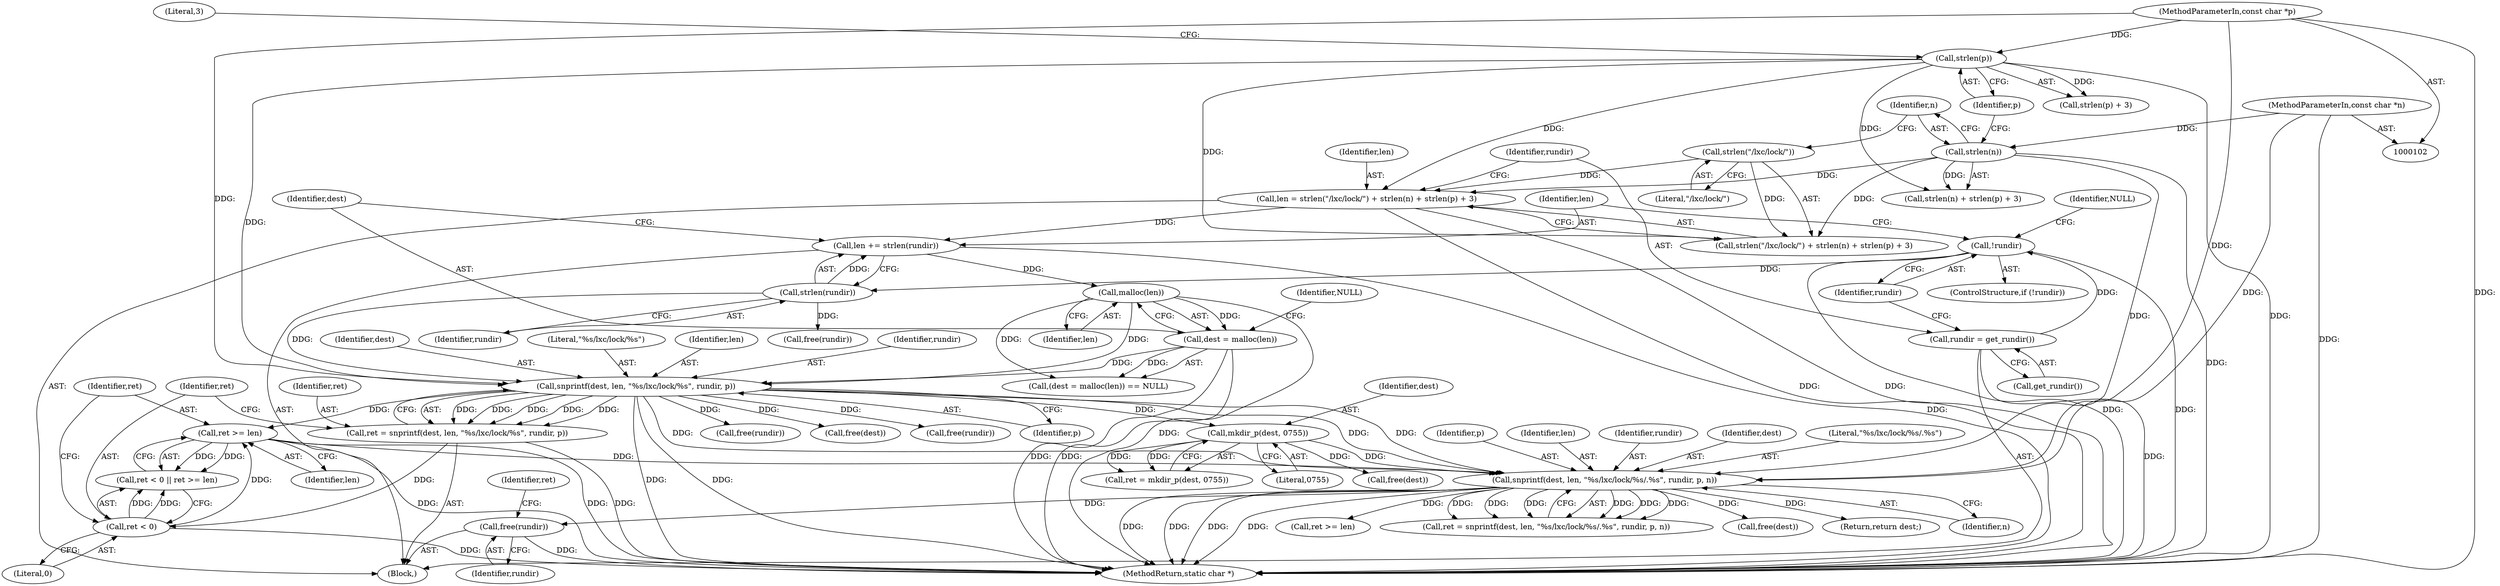 digraph "0_lxc_72cf81f6a3404e35028567db2c99a90406e9c6e6@API" {
"1000194" [label="(Call,free(rundir))"];
"1000187" [label="(Call,snprintf(dest, len, \"%s/lxc/lock/%s/.%s\", rundir, p, n))"];
"1000171" [label="(Call,mkdir_p(dest, 0755))"];
"1000148" [label="(Call,snprintf(dest, len, \"%s/lxc/lock/%s\", rundir, p))"];
"1000136" [label="(Call,dest = malloc(len))"];
"1000138" [label="(Call,malloc(len))"];
"1000130" [label="(Call,len += strlen(rundir))"];
"1000132" [label="(Call,strlen(rundir))"];
"1000126" [label="(Call,!rundir)"];
"1000122" [label="(Call,rundir = get_rundir())"];
"1000110" [label="(Call,len = strlen(\"/lxc/lock/\") + strlen(n) + strlen(p) + 3)"];
"1000113" [label="(Call,strlen(\"/lxc/lock/\"))"];
"1000116" [label="(Call,strlen(n))"];
"1000104" [label="(MethodParameterIn,const char *n)"];
"1000119" [label="(Call,strlen(p))"];
"1000103" [label="(MethodParameterIn,const char *p)"];
"1000159" [label="(Call,ret >= len)"];
"1000156" [label="(Call,ret < 0)"];
"1000146" [label="(Call,ret = snprintf(dest, len, \"%s/lxc/lock/%s\", rundir, p))"];
"1000116" [label="(Call,strlen(n))"];
"1000201" [label="(Call,ret >= len)"];
"1000105" [label="(Block,)"];
"1000185" [label="(Call,ret = snprintf(dest, len, \"%s/lxc/lock/%s/.%s\", rundir, p, n))"];
"1000179" [label="(Call,free(dest))"];
"1000181" [label="(Call,free(rundir))"];
"1000112" [label="(Call,strlen(\"/lxc/lock/\") + strlen(n) + strlen(p) + 3)"];
"1000126" [label="(Call,!rundir)"];
"1000114" [label="(Literal,\"/lxc/lock/\")"];
"1000131" [label="(Identifier,len)"];
"1000124" [label="(Call,get_rundir())"];
"1000163" [label="(Call,free(dest))"];
"1000171" [label="(Call,mkdir_p(dest, 0755))"];
"1000118" [label="(Call,strlen(p) + 3)"];
"1000129" [label="(Identifier,NULL)"];
"1000127" [label="(Identifier,rundir)"];
"1000191" [label="(Identifier,rundir)"];
"1000159" [label="(Call,ret >= len)"];
"1000138" [label="(Call,malloc(len))"];
"1000149" [label="(Identifier,dest)"];
"1000160" [label="(Identifier,ret)"];
"1000188" [label="(Identifier,dest)"];
"1000142" [label="(Call,free(rundir))"];
"1000110" [label="(Call,len = strlen(\"/lxc/lock/\") + strlen(n) + strlen(p) + 3)"];
"1000190" [label="(Literal,\"%s/lxc/lock/%s/.%s\")"];
"1000187" [label="(Call,snprintf(dest, len, \"%s/lxc/lock/%s/.%s\", rundir, p, n))"];
"1000169" [label="(Call,ret = mkdir_p(dest, 0755))"];
"1000119" [label="(Call,strlen(p))"];
"1000140" [label="(Identifier,NULL)"];
"1000205" [label="(Call,free(dest))"];
"1000199" [label="(Identifier,ret)"];
"1000125" [label="(ControlStructure,if (!rundir))"];
"1000158" [label="(Literal,0)"];
"1000151" [label="(Literal,\"%s/lxc/lock/%s\")"];
"1000130" [label="(Call,len += strlen(rundir))"];
"1000156" [label="(Call,ret < 0)"];
"1000172" [label="(Identifier,dest)"];
"1000150" [label="(Identifier,len)"];
"1000133" [label="(Identifier,rundir)"];
"1000135" [label="(Call,(dest = malloc(len)) == NULL)"];
"1000165" [label="(Call,free(rundir))"];
"1000209" [label="(Return,return dest;)"];
"1000117" [label="(Identifier,n)"];
"1000122" [label="(Call,rundir = get_rundir())"];
"1000123" [label="(Identifier,rundir)"];
"1000147" [label="(Identifier,ret)"];
"1000148" [label="(Call,snprintf(dest, len, \"%s/lxc/lock/%s\", rundir, p))"];
"1000193" [label="(Identifier,n)"];
"1000152" [label="(Identifier,rundir)"];
"1000211" [label="(MethodReturn,static char *)"];
"1000192" [label="(Identifier,p)"];
"1000153" [label="(Identifier,p)"];
"1000173" [label="(Literal,0755)"];
"1000104" [label="(MethodParameterIn,const char *n)"];
"1000115" [label="(Call,strlen(n) + strlen(p) + 3)"];
"1000103" [label="(MethodParameterIn,const char *p)"];
"1000157" [label="(Identifier,ret)"];
"1000111" [label="(Identifier,len)"];
"1000195" [label="(Identifier,rundir)"];
"1000139" [label="(Identifier,len)"];
"1000189" [label="(Identifier,len)"];
"1000146" [label="(Call,ret = snprintf(dest, len, \"%s/lxc/lock/%s\", rundir, p))"];
"1000194" [label="(Call,free(rundir))"];
"1000132" [label="(Call,strlen(rundir))"];
"1000137" [label="(Identifier,dest)"];
"1000121" [label="(Literal,3)"];
"1000113" [label="(Call,strlen(\"/lxc/lock/\"))"];
"1000161" [label="(Identifier,len)"];
"1000136" [label="(Call,dest = malloc(len))"];
"1000155" [label="(Call,ret < 0 || ret >= len)"];
"1000120" [label="(Identifier,p)"];
"1000194" -> "1000105"  [label="AST: "];
"1000194" -> "1000195"  [label="CFG: "];
"1000195" -> "1000194"  [label="AST: "];
"1000199" -> "1000194"  [label="CFG: "];
"1000194" -> "1000211"  [label="DDG: "];
"1000187" -> "1000194"  [label="DDG: "];
"1000187" -> "1000185"  [label="AST: "];
"1000187" -> "1000193"  [label="CFG: "];
"1000188" -> "1000187"  [label="AST: "];
"1000189" -> "1000187"  [label="AST: "];
"1000190" -> "1000187"  [label="AST: "];
"1000191" -> "1000187"  [label="AST: "];
"1000192" -> "1000187"  [label="AST: "];
"1000193" -> "1000187"  [label="AST: "];
"1000185" -> "1000187"  [label="CFG: "];
"1000187" -> "1000211"  [label="DDG: "];
"1000187" -> "1000211"  [label="DDG: "];
"1000187" -> "1000211"  [label="DDG: "];
"1000187" -> "1000211"  [label="DDG: "];
"1000187" -> "1000185"  [label="DDG: "];
"1000187" -> "1000185"  [label="DDG: "];
"1000187" -> "1000185"  [label="DDG: "];
"1000187" -> "1000185"  [label="DDG: "];
"1000187" -> "1000185"  [label="DDG: "];
"1000187" -> "1000185"  [label="DDG: "];
"1000171" -> "1000187"  [label="DDG: "];
"1000148" -> "1000187"  [label="DDG: "];
"1000148" -> "1000187"  [label="DDG: "];
"1000148" -> "1000187"  [label="DDG: "];
"1000159" -> "1000187"  [label="DDG: "];
"1000103" -> "1000187"  [label="DDG: "];
"1000116" -> "1000187"  [label="DDG: "];
"1000104" -> "1000187"  [label="DDG: "];
"1000187" -> "1000201"  [label="DDG: "];
"1000187" -> "1000205"  [label="DDG: "];
"1000187" -> "1000209"  [label="DDG: "];
"1000171" -> "1000169"  [label="AST: "];
"1000171" -> "1000173"  [label="CFG: "];
"1000172" -> "1000171"  [label="AST: "];
"1000173" -> "1000171"  [label="AST: "];
"1000169" -> "1000171"  [label="CFG: "];
"1000171" -> "1000169"  [label="DDG: "];
"1000171" -> "1000169"  [label="DDG: "];
"1000148" -> "1000171"  [label="DDG: "];
"1000171" -> "1000179"  [label="DDG: "];
"1000148" -> "1000146"  [label="AST: "];
"1000148" -> "1000153"  [label="CFG: "];
"1000149" -> "1000148"  [label="AST: "];
"1000150" -> "1000148"  [label="AST: "];
"1000151" -> "1000148"  [label="AST: "];
"1000152" -> "1000148"  [label="AST: "];
"1000153" -> "1000148"  [label="AST: "];
"1000146" -> "1000148"  [label="CFG: "];
"1000148" -> "1000211"  [label="DDG: "];
"1000148" -> "1000211"  [label="DDG: "];
"1000148" -> "1000146"  [label="DDG: "];
"1000148" -> "1000146"  [label="DDG: "];
"1000148" -> "1000146"  [label="DDG: "];
"1000148" -> "1000146"  [label="DDG: "];
"1000148" -> "1000146"  [label="DDG: "];
"1000136" -> "1000148"  [label="DDG: "];
"1000138" -> "1000148"  [label="DDG: "];
"1000132" -> "1000148"  [label="DDG: "];
"1000119" -> "1000148"  [label="DDG: "];
"1000103" -> "1000148"  [label="DDG: "];
"1000148" -> "1000159"  [label="DDG: "];
"1000148" -> "1000163"  [label="DDG: "];
"1000148" -> "1000165"  [label="DDG: "];
"1000148" -> "1000181"  [label="DDG: "];
"1000136" -> "1000135"  [label="AST: "];
"1000136" -> "1000138"  [label="CFG: "];
"1000137" -> "1000136"  [label="AST: "];
"1000138" -> "1000136"  [label="AST: "];
"1000140" -> "1000136"  [label="CFG: "];
"1000136" -> "1000211"  [label="DDG: "];
"1000136" -> "1000211"  [label="DDG: "];
"1000136" -> "1000135"  [label="DDG: "];
"1000138" -> "1000136"  [label="DDG: "];
"1000138" -> "1000139"  [label="CFG: "];
"1000139" -> "1000138"  [label="AST: "];
"1000138" -> "1000211"  [label="DDG: "];
"1000138" -> "1000135"  [label="DDG: "];
"1000130" -> "1000138"  [label="DDG: "];
"1000130" -> "1000105"  [label="AST: "];
"1000130" -> "1000132"  [label="CFG: "];
"1000131" -> "1000130"  [label="AST: "];
"1000132" -> "1000130"  [label="AST: "];
"1000137" -> "1000130"  [label="CFG: "];
"1000130" -> "1000211"  [label="DDG: "];
"1000132" -> "1000130"  [label="DDG: "];
"1000110" -> "1000130"  [label="DDG: "];
"1000132" -> "1000133"  [label="CFG: "];
"1000133" -> "1000132"  [label="AST: "];
"1000126" -> "1000132"  [label="DDG: "];
"1000132" -> "1000142"  [label="DDG: "];
"1000126" -> "1000125"  [label="AST: "];
"1000126" -> "1000127"  [label="CFG: "];
"1000127" -> "1000126"  [label="AST: "];
"1000129" -> "1000126"  [label="CFG: "];
"1000131" -> "1000126"  [label="CFG: "];
"1000126" -> "1000211"  [label="DDG: "];
"1000126" -> "1000211"  [label="DDG: "];
"1000122" -> "1000126"  [label="DDG: "];
"1000122" -> "1000105"  [label="AST: "];
"1000122" -> "1000124"  [label="CFG: "];
"1000123" -> "1000122"  [label="AST: "];
"1000124" -> "1000122"  [label="AST: "];
"1000127" -> "1000122"  [label="CFG: "];
"1000122" -> "1000211"  [label="DDG: "];
"1000110" -> "1000105"  [label="AST: "];
"1000110" -> "1000112"  [label="CFG: "];
"1000111" -> "1000110"  [label="AST: "];
"1000112" -> "1000110"  [label="AST: "];
"1000123" -> "1000110"  [label="CFG: "];
"1000110" -> "1000211"  [label="DDG: "];
"1000110" -> "1000211"  [label="DDG: "];
"1000113" -> "1000110"  [label="DDG: "];
"1000116" -> "1000110"  [label="DDG: "];
"1000119" -> "1000110"  [label="DDG: "];
"1000113" -> "1000112"  [label="AST: "];
"1000113" -> "1000114"  [label="CFG: "];
"1000114" -> "1000113"  [label="AST: "];
"1000117" -> "1000113"  [label="CFG: "];
"1000113" -> "1000112"  [label="DDG: "];
"1000116" -> "1000115"  [label="AST: "];
"1000116" -> "1000117"  [label="CFG: "];
"1000117" -> "1000116"  [label="AST: "];
"1000120" -> "1000116"  [label="CFG: "];
"1000116" -> "1000211"  [label="DDG: "];
"1000116" -> "1000112"  [label="DDG: "];
"1000116" -> "1000115"  [label="DDG: "];
"1000104" -> "1000116"  [label="DDG: "];
"1000104" -> "1000102"  [label="AST: "];
"1000104" -> "1000211"  [label="DDG: "];
"1000119" -> "1000118"  [label="AST: "];
"1000119" -> "1000120"  [label="CFG: "];
"1000120" -> "1000119"  [label="AST: "];
"1000121" -> "1000119"  [label="CFG: "];
"1000119" -> "1000211"  [label="DDG: "];
"1000119" -> "1000112"  [label="DDG: "];
"1000119" -> "1000115"  [label="DDG: "];
"1000119" -> "1000118"  [label="DDG: "];
"1000103" -> "1000119"  [label="DDG: "];
"1000103" -> "1000102"  [label="AST: "];
"1000103" -> "1000211"  [label="DDG: "];
"1000159" -> "1000155"  [label="AST: "];
"1000159" -> "1000161"  [label="CFG: "];
"1000160" -> "1000159"  [label="AST: "];
"1000161" -> "1000159"  [label="AST: "];
"1000155" -> "1000159"  [label="CFG: "];
"1000159" -> "1000211"  [label="DDG: "];
"1000159" -> "1000211"  [label="DDG: "];
"1000159" -> "1000155"  [label="DDG: "];
"1000159" -> "1000155"  [label="DDG: "];
"1000156" -> "1000159"  [label="DDG: "];
"1000156" -> "1000155"  [label="AST: "];
"1000156" -> "1000158"  [label="CFG: "];
"1000157" -> "1000156"  [label="AST: "];
"1000158" -> "1000156"  [label="AST: "];
"1000160" -> "1000156"  [label="CFG: "];
"1000155" -> "1000156"  [label="CFG: "];
"1000156" -> "1000211"  [label="DDG: "];
"1000156" -> "1000155"  [label="DDG: "];
"1000156" -> "1000155"  [label="DDG: "];
"1000146" -> "1000156"  [label="DDG: "];
"1000146" -> "1000105"  [label="AST: "];
"1000147" -> "1000146"  [label="AST: "];
"1000157" -> "1000146"  [label="CFG: "];
"1000146" -> "1000211"  [label="DDG: "];
}
